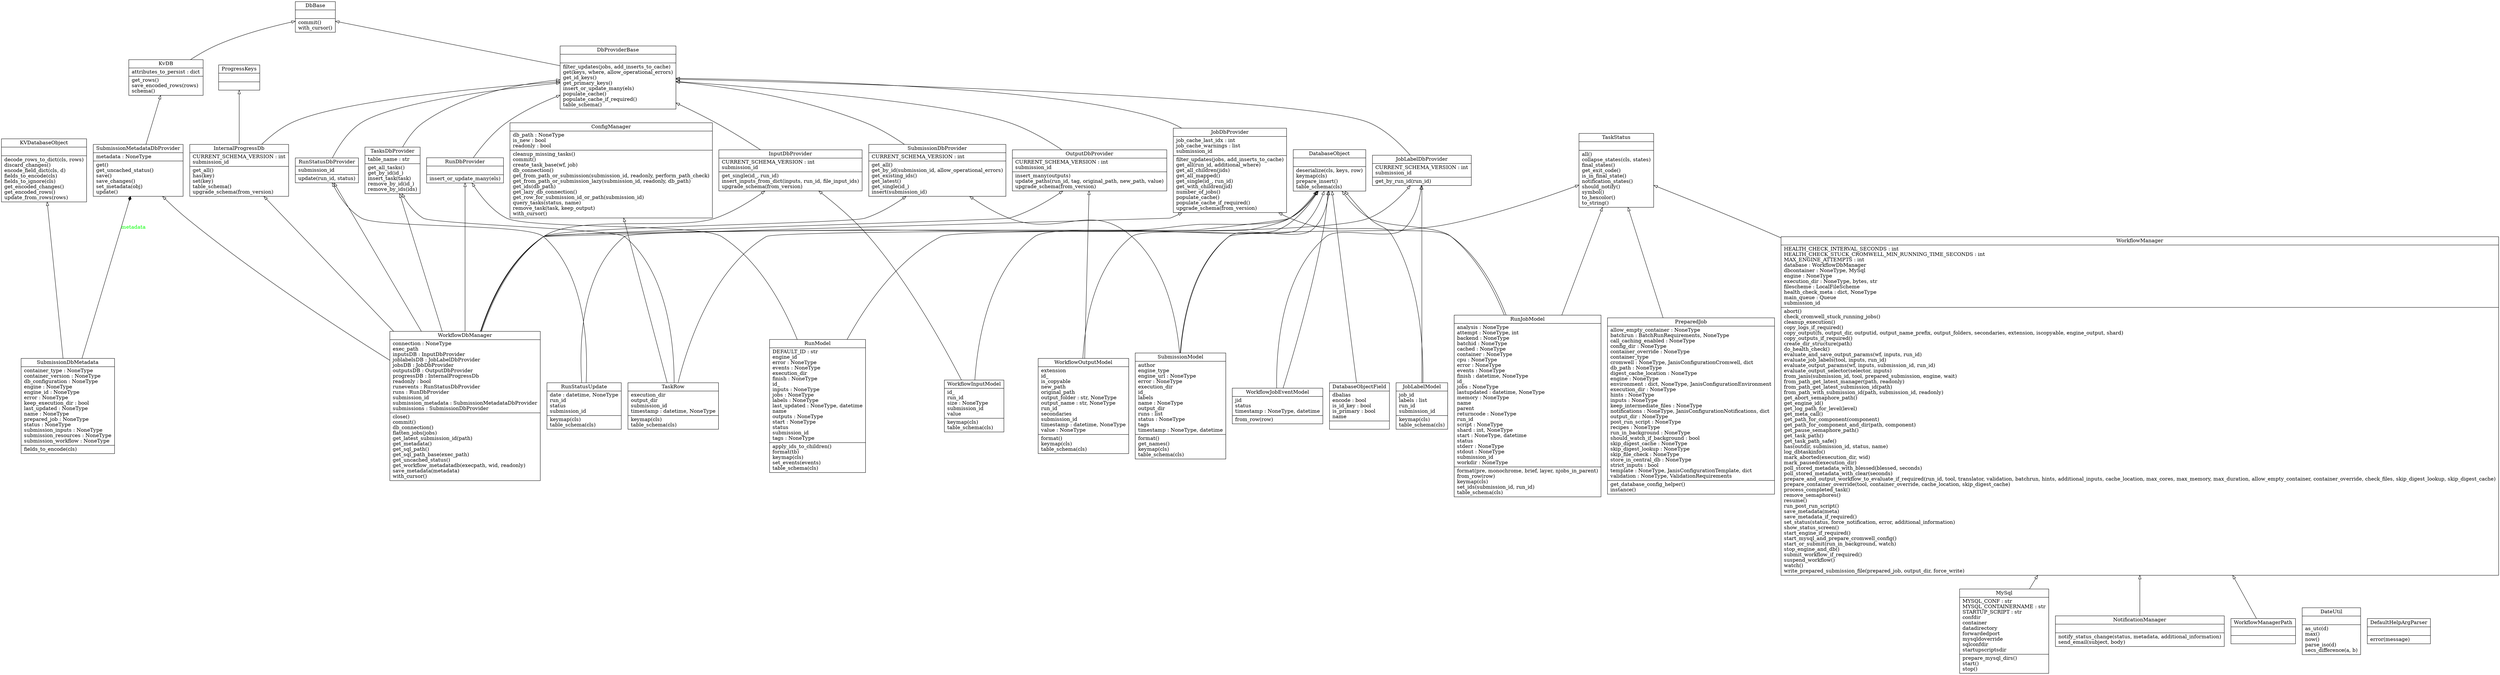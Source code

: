 digraph "classes_janis_assistant_dbmodels" {
charset="utf-8"
rankdir=BT
// "3" [label="{Archivable|\l|id()\l}", shape="record"];
"17" [label="{ConfigManager|db_path : NoneType\lis_new : bool\lreadonly : bool\l|cleanup_missing_tasks()\lcommit()\lcreate_task_base(wf, job)\ldb_connection()\lget_from_path_or_submission(submission_id, readonly, perform_path_check)\lget_from_path_or_submission_lazy(submission_id, readonly, db_path)\lget_ids(db_path)\lget_lazy_db_connection()\lget_row_for_submission_id_or_path(submission_id)\lquery_tasks(status, name)\lremove_task(task, keep_output)\lwith_cursor()\l}", shape="record"];
"32" [label="{DatabaseObject|\l|deserialize(cls, keys, row)\lkeymap(cls)\lprepare_insert()\ltable_schema(cls)\l}", shape="record"];
"33" [label="{DatabaseObjectField|dbalias\lencode : bool\lis_id_key : bool\lis_primary : bool\lname\l|}", shape="record"];
"35" [label="{DateUtil|\l|as_utc(d)\lmax()\lnow()\lparse_iso(d)\lsecs_difference(a, b)\l}", shape="record"];
"37" [label="{DbBase|\l|commit()\lwith_cursor()\l}", shape="record"];
"38" [label="{DbProviderBase|\l|filter_updates(jobs, add_inserts_to_cache)\lget(keys, where, allow_operational_errors)\lget_id_keys()\lget_primary_keys()\linsert_or_update_many(els)\lpopulate_cache()\lpopulate_cache_if_required()\ltable_schema()\l}", shape="record"];
"39" [label="{DefaultHelpArgParser|\l|error(message)\l}", shape="record"];
"63" [label="{InputDbProvider|CURRENT_SCHEMA_VERSION : int\lsubmission_id\l|get_single(id_, run_id)\linsert_inputs_from_dict(inputs, run_id, file_input_ids)\lupgrade_schema(from_version)\l}", shape="record"];
"66" [label="{InternalProgressDb|CURRENT_SCHEMA_VERSION : int\lsubmission_id\l|get_all()\lhas(key)\lset(key)\ltable_schema()\lupgrade_schema(from_version)\l}", shape="record"];
"75" [label="{JobDbProvider|job_cache_last_idx : int\ljob_cache_warnings : list\lsubmission_id\l|filter_updates(jobs, add_inserts_to_cache)\lget_all(run_id, additional_where)\lget_all_children(jids)\lget_all_mapped()\lget_single(id_, run_id)\lget_with_children(jid)\lnumber_of_jobs()\lpopulate_cache()\lpopulate_cache_if_required()\lupgrade_schema(from_version)\l}", shape="record"];
"76" [label="{JobLabelDbProvider|CURRENT_SCHEMA_VERSION : int\lsubmission_id\l|get_by_run_id(run_id)\l}", shape="record"];
"77" [label="{JobLabelModel|job_id\llabels : list\lrun_id\lsubmission_id\l|keymap(cls)\ltable_schema(cls)\l}", shape="record"];
"78" [label="{KVDatabaseObject|\l|decode_rows_to_dict(cls, rows)\ldiscard_changes()\lencode_field_dict(cls, d)\lfields_to_encode(cls)\lfields_to_ignore(cls)\lget_encoded_changes()\lget_encoded_rows()\lupdate_from_rows(rows)\l}", shape="record"];
"79" [label="{KvDB|attributes_to_persist : dict\l|get_rows()\lsave_encoded_rows(rows)\lschema()\l}", shape="record"];
"84" [label="{MySql|MYSQL_CONF : str\lMYSQL_CONTAINERNAME : str\lSTARTUP_SCRIPT : str\lconfdir\lcontainer\ldatadirectory\lforwardedport\lmysqldoverride\lsqlconfdir\lstartupscriptsdir\l|prepare_mysql_dirs()\lstart()\lstop()\l}", shape="record"];
"87" [label="{NotificationManager|\l|notify_status_change(status, metadata, additional_information)\lsend_email(subject, body)\l}", shape="record"];
"89" [label="{OutputDbProvider|CURRENT_SCHEMA_VERSION : int\lsubmission_id\l|insert_many(outputs)\lupdate_paths(run_id, tag, original_path, new_path, value)\lupgrade_schema(from_version)\l}", shape="record"];
"92" [label="{PreparedJob|allow_empty_container : NoneType\lbatchrun : BatchRunRequirements, NoneType\lcall_caching_enabled : NoneType\lconfig_dir : NoneType\lcontainer_override : NoneType\lcontainer_type\lcromwell : NoneType, JanisConfigurationCromwell, dict\ldb_path : NoneType\ldigest_cache_location : NoneType\lengine : NoneType\lenvironment : dict, NoneType, JanisConfigurationEnvironment\lexecution_dir : NoneType\lhints : NoneType\linputs : NoneType\lkeep_intermediate_files : NoneType\lnotifications : NoneType, JanisConfigurationNotifications, dict\loutput_dir : NoneType\lpost_run_script : NoneType\lrecipes : NoneType\lrun_in_background : NoneType\lshould_watch_if_background : bool\lskip_digest_cache : NoneType\lskip_digest_lookup : NoneType\lskip_file_check : NoneType\lstore_in_central_db : NoneType\lstrict_inputs : bool\ltemplate : NoneType, JanisConfigurationTemplate, dict\lvalidation : NoneType, ValidationRequirements\l|get_database_config_helper()\linstance()\l}", shape="record"];
"94" [label="{ProgressKeys|\l|}", shape="record"];
"98" [label="{RunDbProvider|\l|insert_or_update_many(els)\l}", shape="record"];
"99" [label="{RunJobModel|analysis : NoneType\lattempt : NoneType, int\lbackend : NoneType\lbatchid : NoneType\lcached : NoneType\lcontainer : NoneType\lcpu : NoneType\lerror : NoneType\levents : NoneType\lfinish : datetime, NoneType\lid_\ljobs : NoneType\llastupdated : datetime, NoneType\lmemory : NoneType\lname\lparent\lreturncode : NoneType\lrun_id\lscript : NoneType\lshard : int, NoneType\lstart : NoneType, datetime\lstatus\lstderr : NoneType\lstdout : NoneType\lsubmission_id\lworkdir : NoneType\l|format(pre, monochrome, brief, layer, njobs_in_parent)\lfrom_row(row)\lkeymap(cls)\lset_ids(submission_id, run_id)\ltable_schema(cls)\l}", shape="record"];
"100" [label="{RunModel|DEFAULT_ID : str\lengine_id\lerror : NoneType\levents : NoneType\lexecution_dir\lfinish : NoneType\lid_\linputs : NoneType\ljobs : NoneType\llabels : NoneType\llast_updated : NoneType, datetime\lname\loutputs : NoneType\lstart : NoneType\lstatus\lsubmission_id\ltags : NoneType\l|apply_ids_to_children()\lformat(tb)\lkeymap(cls)\lset_events(events)\ltable_schema(cls)\l}", shape="record"];
"101" [label="{RunStatusDbProvider|submission_id\l|update(run_id, status)\l}", shape="record"];
"102" [label="{RunStatusUpdate|date : datetime, NoneType\lrun_id\lstatus\lsubmission_id\l|keymap(cls)\ltable_schema(cls)\l}", shape="record"];
# "105" [label="{Serializable|key_map : dict\lparse_types : dict\l|from_dict(cls, d)\loutput()\lserialize(key, value)\lserialize_dict(d, km)\lto_dict()\l}", shape="record"];
"113" [label="{SubmissionDbMetadata|container_type : NoneType\lcontainer_version : NoneType\ldb_configuration : NoneType\lengine : NoneType\lengine_id : NoneType\lerror : NoneType\lkeep_execution_dir : bool\llast_updated : NoneType\lname : NoneType\lprepared_job : NoneType\lstatus : NoneType\lsubmission_inputs : NoneType\lsubmission_resources : NoneType\lsubmission_workflow : NoneType\l|fields_to_encode(cls)\l}", shape="record"];
"114" [label="{SubmissionDbProvider|CURRENT_SCHEMA_VERSION : int\l|get_all()\lget_by_id(submission_id, allow_operational_errors)\lget_existing_ids()\lget_latest()\lget_single(id_)\linsert(submission_id)\l}", shape="record"];
"115" [label="{SubmissionMetadataDbProvider|metadata : NoneType\l|get()\lget_uncached_status()\lsave()\lsave_changes()\lset_metadata(obj)\lupdate()\l}", shape="record"];
"116" [label="{SubmissionModel|author\lengine_type\lengine_url : NoneType\lerror : NoneType\lexecution_dir\lid_\llabels\lname : NoneType\loutput_dir\lruns : list\lstatus : NoneType\ltags\ltimestamp : NoneType, datetime\l|format()\lget_names()\lkeymap(cls)\ltable_schema(cls)\l}", shape="record"];
"118" [label="{TaskRow|execution_dir\loutput_dir\lsubmission_id\ltimestamp : datetime, NoneType\l|keymap(cls)\ltable_schema(cls)\l}", shape="record"];
"119" [label="{TaskStatus|\l|all()\lcollapse_states(cls, states)\lfinal_states()\lget_exit_code()\lis_in_final_state()\lnotification_states()\lshould_notify()\lsymbol()\lto_hexcolor()\lto_string()\l}", shape="record"];
"120" [label="{TasksDbProvider|table_name : str\l|get_all_tasks()\lget_by_id(id_)\linsert_task(task)\lremove_by_id(id_)\lremove_by_ids(ids)\l}", shape="record"];
"148" [label="{WorkflowDbManager|connection : NoneType\lexec_path\linputsDB : InputDbProvider\ljoblabelsDB : JobLabelDbProvider\ljobsDB : JobDbProvider\loutputsDB : OutputDbProvider\lprogressDB : InternalProgressDb\lreadonly : bool\lrunevents : RunStatusDbProvider\lruns : RunDbProvider\lsubmission_id\lsubmission_metadata : SubmissionMetadataDbProvider\lsubmissions : SubmissionDbProvider\l|close()\lcommit()\ldb_connection()\lflatten_jobs(jobs)\lget_latest_submission_id(path)\lget_metadata()\lget_sql_path()\lget_sql_path_base(exec_path)\lget_uncached_status()\lget_workflow_metadatadb(execpath, wid, readonly)\lsave_metadata(metadata)\lwith_cursor()\l}", shape="record"];
"149" [label="{WorkflowInputModel|id_\lrun_id\lsize : NoneType\lsubmission_id\lvalue\l|keymap(cls)\ltable_schema(cls)\l}", shape="record"];
"150" [label="{WorkflowJobEventModel|jid\lstatus\ltimestamp : NoneType, datetime\l|from_row(row)\l}", shape="record"];
"151" [label="{WorkflowManager|HEALTH_CHECK_INTERVAL_SECONDS : int\lHEALTH_CHECK_STUCK_CROMWELL_MIN_RUNNING_TIME_SECONDS : int\lMAX_ENGINE_ATTEMPTS : int\ldatabase : WorkflowDbManager\ldbcontainer : NoneType, MySql\lengine : NoneType\lexecution_dir : NoneType, bytes, str\lfilescheme : LocalFileScheme\lhealth_check_meta : dict, NoneType\lmain_queue : Queue\lsubmission_id\l|abort()\lcheck_cromwell_stuck_running_jobs()\lcleanup_execution()\lcopy_logs_if_required()\lcopy_output(fs, output_dir, outputid, output_name_prefix, output_folders, secondaries, extension, iscopyable, engine_output, shard)\lcopy_outputs_if_required()\lcreate_dir_structure(path)\ldo_health_check()\levaluate_and_save_output_params(wf, inputs, run_id)\levaluate_job_labels(tool, inputs, run_id)\levaluate_output_params(wf, inputs, submission_id, run_id)\levaluate_output_selector(selector, inputs)\lfrom_janis(submission_id, tool, prepared_submission, engine, wait)\lfrom_path_get_latest_manager(path, readonly)\lfrom_path_get_latest_submission_id(path)\lfrom_path_with_submission_id(path, submission_id, readonly)\lget_abort_semaphore_path()\lget_engine_id()\lget_log_path_for_level(level)\lget_meta_call()\lget_path_for_component(component)\lget_path_for_component_and_dir(path, component)\lget_pause_semaphore_path()\lget_task_path()\lget_task_path_safe()\lhas(outdir, submission_id, status, name)\llog_dbtaskinfo()\lmark_aborted(execution_dir, wid)\lmark_paused(execution_dir)\lpoll_stored_metadata_with_blessed(blessed, seconds)\lpoll_stored_metadata_with_clear(seconds)\lprepare_and_output_workflow_to_evaluate_if_required(run_id, tool, translator, validation, batchrun, hints, additional_inputs, cache_location, max_cores, max_memory, max_duration, allow_empty_container, container_override, check_files, skip_digest_lookup, skip_digest_cache)\lprepare_container_override(tool, container_override, cache_location, skip_digest_cache)\lprocess_completed_task()\lremove_semaphores()\lresume()\lrun_post_run_script()\lsave_metadata(meta)\lsave_metadata_if_required()\lset_status(status, force_notification, error, additional_information)\lshow_status_screen()\lstart_engine_if_required()\lstart_mysql_and_prepare_cromwell_config()\lstart_or_submit(run_in_background, watch)\lstop_engine_and_db()\lsubmit_workflow_if_required()\lsuspend_workflow()\lwatch()\lwrite_prepared_submission_file(prepared_job, output_dir, force_write)\l}", shape="record"];
"152" [label="{WorkflowManagerPath|\l|}", shape="record"];
"153" [label="{WorkflowOutputModel|extension\lid_\lis_copyable\lnew_path\loriginal_path\loutput_folder : str, NoneType\loutput_name : str, NoneType\lrun_id\lsecondaries\lsubmission_id\ltimestamp : datetime, NoneType\lvalue : NoneType\l|format()\lkeymap(cls)\ltable_schema(cls)\l}", shape="record"];

"38" -> "37" [arrowhead="empty", arrowtail="none"];
"113" -> "115" [arrowhead="diamond", arrowtail="none", fontcolor="green", label="metadata", style="solid"];




# Workflow manager
"84" -> "151" [arrowhead="empty", arrowtail="none"];
"87" -> "151" [arrowhead="empty", arrowtail="none"];
"152" -> "151" [arrowhead="empty", arrowtail="none"];
# Database models
"33" -> "32" [arrowhead="empty", arrowtail="none"];
"77"  -> "32" [arrowhead="empty", arrowtail="none"];
"99"  -> "32" [arrowhead="empty", arrowtail="none"];
"100" -> "32" [arrowhead="empty", arrowtail="none"];
"116" -> "32" [arrowhead="empty", arrowtail="none"];
"149" -> "32" [arrowhead="empty", arrowtail="none"];
"150" -> "32" [arrowhead="empty", arrowtail="none"];
"153" -> "32" [arrowhead="empty", arrowtail="none"];
"118" -> "32" [arrowhead="empty", arrowtail="none"];
"102" -> "32" [arrowhead="empty", arrowtail="none"];
"149" -> "63" [arrowhead="empty", arrowtail="none"];
"150" -> "76" [arrowhead="empty", arrowtail="none"];
"77" -> "76" [arrowhead="empty", arrowtail="none"];
"153" -> "89" [arrowhead="empty", arrowtail="none"];
"99" -> "75" [arrowhead="empty", arrowtail="none"];
"100" -> "98" [arrowhead="empty", arrowtail="none"];
"102" -> "101" [arrowhead="empty", arrowtail="none"];
"118" -> "120" [arrowhead="empty", arrowtail="none"];
"116" -> "114" [arrowhead="empty", arrowtail="none"];

# Database providers
"79" -> "37" [arrowhead="empty", arrowtail="none"];

"63" -> "38" [arrowhead="empty", arrowtail="none"];
"75" -> "38" [arrowhead="empty", arrowtail="none"];
"76" -> "38" [arrowhead="empty", arrowtail="none"];
"89" -> "38" [arrowhead="empty", arrowtail="none"];
"98" -> "38" [arrowhead="empty", arrowtail="none"];
"101" -> "38" [arrowhead="empty", arrowtail="none"];
"114" -> "38" [arrowhead="empty", arrowtail="none"];
"66" -> "38" [arrowhead="empty", arrowtail="none"];
"115" -> "79" [arrowhead="empty", arrowtail="none"];
"120" -> "38" [arrowhead="empty", arrowtail="none"];
"148" -> "63" [arrowhead="empty", arrowtail="none"];
"148" -> "75" [arrowhead="empty", arrowtail="none"];
"148" -> "76" [arrowhead="empty", arrowtail="none"];
"148" -> "89" [arrowhead="empty", arrowtail="none"];
"148" -> "98" [arrowhead="empty", arrowtail="none"];
"148" -> "101" [arrowhead="empty", arrowtail="none"];
"148" -> "114" [arrowhead="empty", arrowtail="none"];
"148" -> "115" [arrowhead="empty", arrowtail="none"];
"148" -> "120" [arrowhead="empty", arrowtail="none"];
"148" -> "66" [arrowhead="empty", arrowtail="none"];
"118" -> "17" [arrowhead="empty", arrowtail="none"];
"113" -> "78" [arrowhead="empty", arrowtail="none"];

# Task Status
"151" -> "119" [arrowhead="empty", arrowtail="none"];
"99" -> "119" [arrowhead="empty", arrowtail="none"];
"116" -> "119" [arrowhead="empty", arrowtail="none"];
"92" -> "119" [arrowhead="empty", arrowtail="none"];

"66" -> "94" [arrowhead="empty", arrowtail="none"];




}
